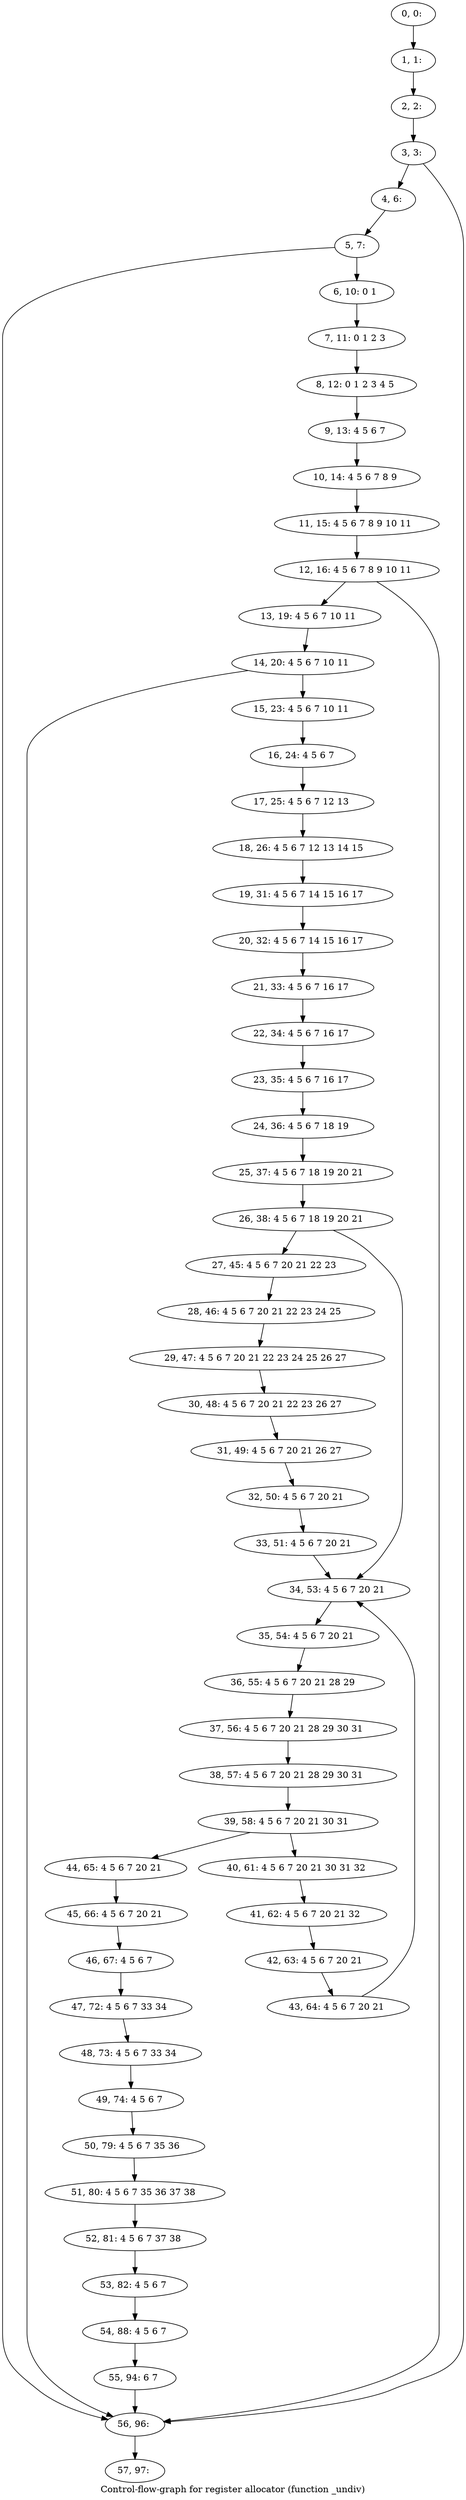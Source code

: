 digraph G {
graph [label="Control-flow-graph for register allocator (function _undiv)"]
0[label="0, 0: "];
1[label="1, 1: "];
2[label="2, 2: "];
3[label="3, 3: "];
4[label="4, 6: "];
5[label="5, 7: "];
6[label="6, 10: 0 1 "];
7[label="7, 11: 0 1 2 3 "];
8[label="8, 12: 0 1 2 3 4 5 "];
9[label="9, 13: 4 5 6 7 "];
10[label="10, 14: 4 5 6 7 8 9 "];
11[label="11, 15: 4 5 6 7 8 9 10 11 "];
12[label="12, 16: 4 5 6 7 8 9 10 11 "];
13[label="13, 19: 4 5 6 7 10 11 "];
14[label="14, 20: 4 5 6 7 10 11 "];
15[label="15, 23: 4 5 6 7 10 11 "];
16[label="16, 24: 4 5 6 7 "];
17[label="17, 25: 4 5 6 7 12 13 "];
18[label="18, 26: 4 5 6 7 12 13 14 15 "];
19[label="19, 31: 4 5 6 7 14 15 16 17 "];
20[label="20, 32: 4 5 6 7 14 15 16 17 "];
21[label="21, 33: 4 5 6 7 16 17 "];
22[label="22, 34: 4 5 6 7 16 17 "];
23[label="23, 35: 4 5 6 7 16 17 "];
24[label="24, 36: 4 5 6 7 18 19 "];
25[label="25, 37: 4 5 6 7 18 19 20 21 "];
26[label="26, 38: 4 5 6 7 18 19 20 21 "];
27[label="27, 45: 4 5 6 7 20 21 22 23 "];
28[label="28, 46: 4 5 6 7 20 21 22 23 24 25 "];
29[label="29, 47: 4 5 6 7 20 21 22 23 24 25 26 27 "];
30[label="30, 48: 4 5 6 7 20 21 22 23 26 27 "];
31[label="31, 49: 4 5 6 7 20 21 26 27 "];
32[label="32, 50: 4 5 6 7 20 21 "];
33[label="33, 51: 4 5 6 7 20 21 "];
34[label="34, 53: 4 5 6 7 20 21 "];
35[label="35, 54: 4 5 6 7 20 21 "];
36[label="36, 55: 4 5 6 7 20 21 28 29 "];
37[label="37, 56: 4 5 6 7 20 21 28 29 30 31 "];
38[label="38, 57: 4 5 6 7 20 21 28 29 30 31 "];
39[label="39, 58: 4 5 6 7 20 21 30 31 "];
40[label="40, 61: 4 5 6 7 20 21 30 31 32 "];
41[label="41, 62: 4 5 6 7 20 21 32 "];
42[label="42, 63: 4 5 6 7 20 21 "];
43[label="43, 64: 4 5 6 7 20 21 "];
44[label="44, 65: 4 5 6 7 20 21 "];
45[label="45, 66: 4 5 6 7 20 21 "];
46[label="46, 67: 4 5 6 7 "];
47[label="47, 72: 4 5 6 7 33 34 "];
48[label="48, 73: 4 5 6 7 33 34 "];
49[label="49, 74: 4 5 6 7 "];
50[label="50, 79: 4 5 6 7 35 36 "];
51[label="51, 80: 4 5 6 7 35 36 37 38 "];
52[label="52, 81: 4 5 6 7 37 38 "];
53[label="53, 82: 4 5 6 7 "];
54[label="54, 88: 4 5 6 7 "];
55[label="55, 94: 6 7 "];
56[label="56, 96: "];
57[label="57, 97: "];
0->1 ;
1->2 ;
2->3 ;
3->4 ;
3->56 ;
4->5 ;
5->6 ;
5->56 ;
6->7 ;
7->8 ;
8->9 ;
9->10 ;
10->11 ;
11->12 ;
12->13 ;
12->56 ;
13->14 ;
14->15 ;
14->56 ;
15->16 ;
16->17 ;
17->18 ;
18->19 ;
19->20 ;
20->21 ;
21->22 ;
22->23 ;
23->24 ;
24->25 ;
25->26 ;
26->27 ;
26->34 ;
27->28 ;
28->29 ;
29->30 ;
30->31 ;
31->32 ;
32->33 ;
33->34 ;
34->35 ;
35->36 ;
36->37 ;
37->38 ;
38->39 ;
39->40 ;
39->44 ;
40->41 ;
41->42 ;
42->43 ;
43->34 ;
44->45 ;
45->46 ;
46->47 ;
47->48 ;
48->49 ;
49->50 ;
50->51 ;
51->52 ;
52->53 ;
53->54 ;
54->55 ;
55->56 ;
56->57 ;
}
